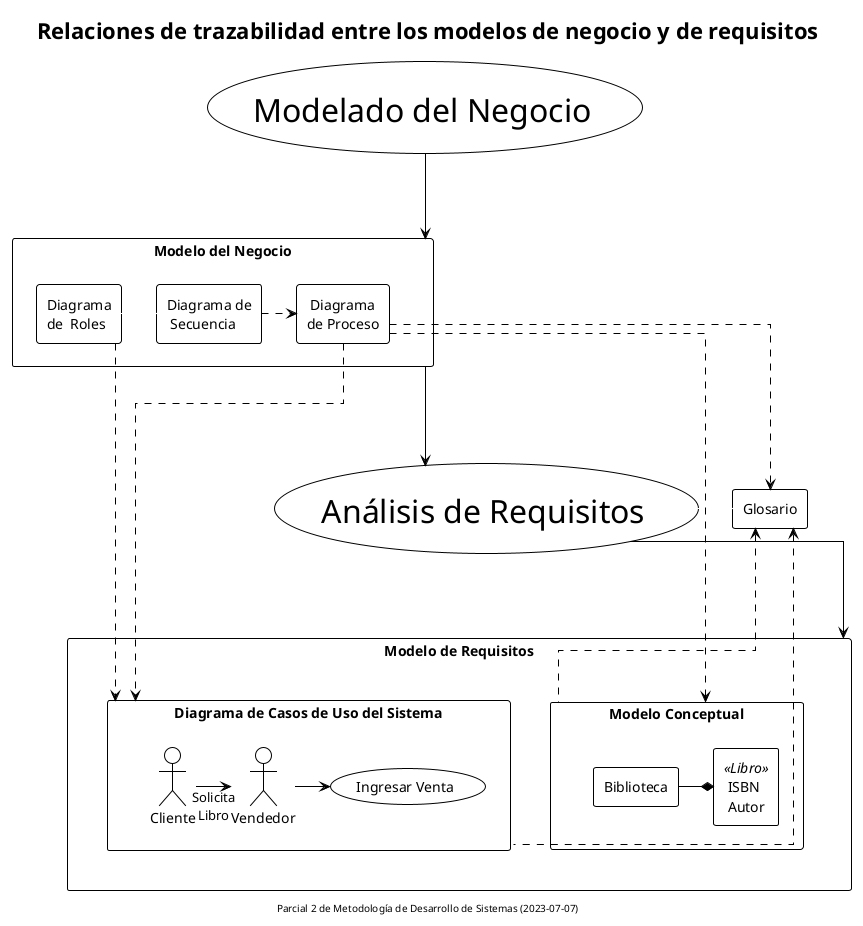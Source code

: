 @startuml Universidad de Murcia

'/**
' * Developer/s: Gerardo Tordoya
' * Description: De 
' * Create Date: 2023-07-07
' * Update Date: XXXX-XX-XX
' * https://youtu.be/v5Tdb5NqLlY
' */



!theme plain
skinparam linetype ortho

title Relaciones de trazabilidad entre los modelos de negocio y de requisitos

"<size:32>Modelado del Negocio" as (MODELADO_DEL_NEGOCIO)

rectangle "Modelo del Negocio" as modelo_del_negocio {
  rectangle "Diagrama\nde  Roles" as roles
  rectangle "Diagrama de\n Secuencia" as secuencia
  rectangle " Diagrama\nde Proceso" as proceso
}

"<size:32>Análisis de Requisitos" as (ANALISIS_DE_REQUISITOS)

rectangle "Glosario" as glosario

rectangle "Modelo de Requisitos" as modelo_de_requisitos {
  rectangle "Modelo Conceptual" as conceptual {
    rectangle "Biblioteca" as biblioteca
    rectangle "ISBN\nAutor" <<Libro>> as libro
    biblioteca -* libro
  }
  rectangle "Diagrama de Casos de Uso del Sistema" as casos {
    actor Cliente
    actor Vendedor
    Cliente -> Vendedor: Solicita\nLibro
    Vendedor -> (Ingresar Venta)
  }
}

' ------------------------------------------------------------------------------

MODELADO_DEL_NEGOCIO --down-> modelo_del_negocio
modelo_del_negocio --down-> ANALISIS_DE_REQUISITOS
ANALISIS_DE_REQUISITOS -> glosario #line:white
ANALISIS_DE_REQUISITOS --down-> modelo_de_requisitos

roles -> secuencia #line:white
secuencia .> proceso


' ------------------------------------------------------------------------------

roles ..> casos

proceso ..> casos
proceso ..> conceptual
proceso .> glosario

casos .up.> glosario
conceptual .up.> glosario

footer Parcial 2 de Metodología de Desarrollo de Sistemas (2023-07-07)

@enduml

